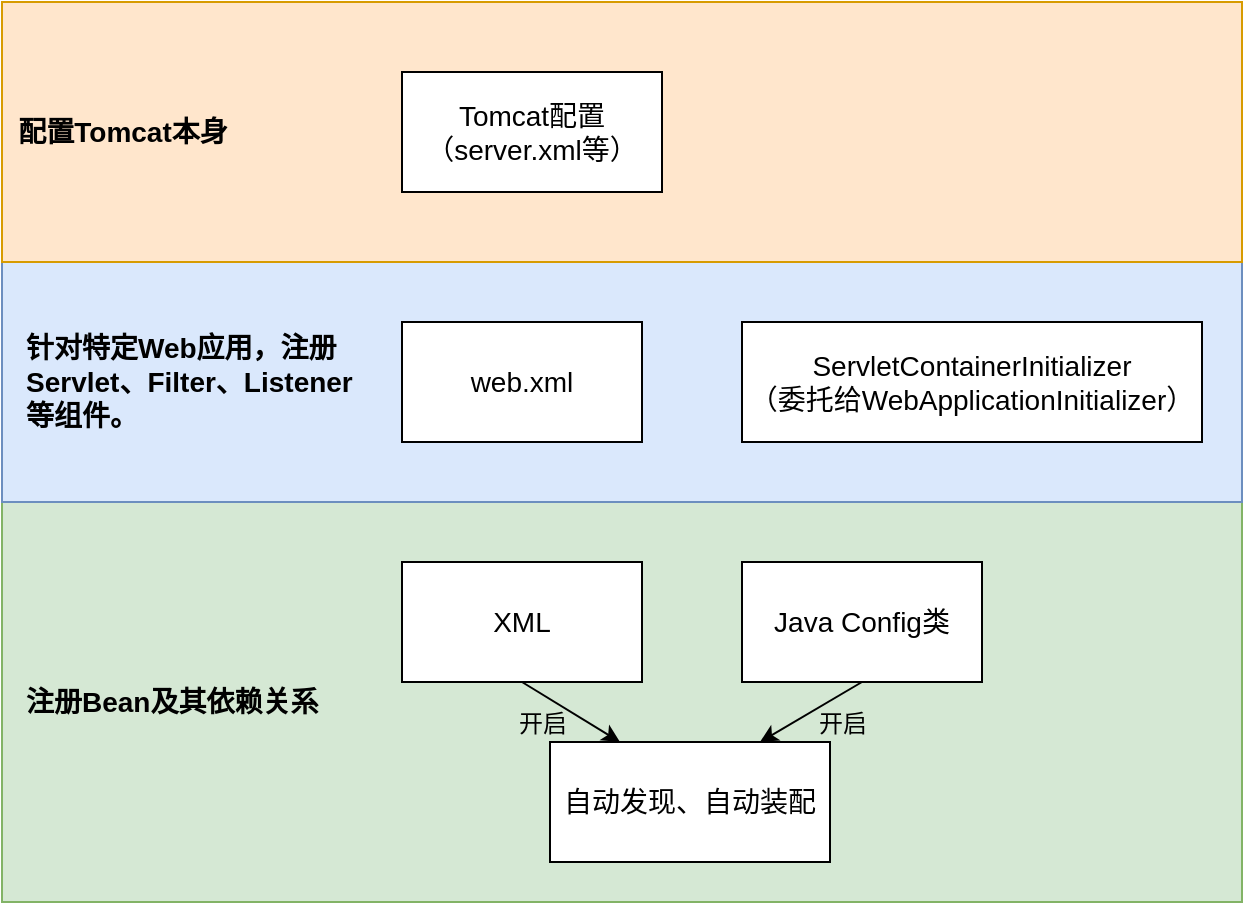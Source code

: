 <mxfile version="13.6.2" type="github">
  <diagram id="o_NL61afROuFLl70s8G4" name="Page-1">
    <mxGraphModel dx="1038" dy="548" grid="1" gridSize="10" guides="1" tooltips="1" connect="1" arrows="1" fold="1" page="1" pageScale="1" pageWidth="827" pageHeight="1169" math="0" shadow="0">
      <root>
        <mxCell id="0" />
        <mxCell id="1" parent="0" />
        <mxCell id="zePSdAftIlaU02tllaVw-1" value="" style="rounded=0;whiteSpace=wrap;html=1;fontSize=14;fillColor=#d5e8d4;strokeColor=#82b366;" vertex="1" parent="1">
          <mxGeometry y="270" width="620" height="200" as="geometry" />
        </mxCell>
        <mxCell id="zePSdAftIlaU02tllaVw-2" value="" style="rounded=0;whiteSpace=wrap;html=1;fontSize=14;fillColor=#dae8fc;strokeColor=#6c8ebf;" vertex="1" parent="1">
          <mxGeometry y="150" width="620" height="120" as="geometry" />
        </mxCell>
        <mxCell id="zePSdAftIlaU02tllaVw-3" value="" style="rounded=0;whiteSpace=wrap;html=1;fontSize=14;fillColor=#ffe6cc;strokeColor=#d79b00;" vertex="1" parent="1">
          <mxGeometry y="20" width="620" height="130" as="geometry" />
        </mxCell>
        <mxCell id="zePSdAftIlaU02tllaVw-4" value="web.xml" style="rounded=0;whiteSpace=wrap;html=1;fontSize=14;" vertex="1" parent="1">
          <mxGeometry x="200" y="180" width="120" height="60" as="geometry" />
        </mxCell>
        <mxCell id="zePSdAftIlaU02tllaVw-5" value="ServletContainerInitializer&lt;br&gt;（委托给WebApplicationInitializer）" style="rounded=0;whiteSpace=wrap;html=1;fontSize=14;" vertex="1" parent="1">
          <mxGeometry x="370" y="180" width="230" height="60" as="geometry" />
        </mxCell>
        <mxCell id="zePSdAftIlaU02tllaVw-6" style="rounded=0;orthogonalLoop=1;jettySize=auto;html=1;exitX=0.5;exitY=1;exitDx=0;exitDy=0;entryX=0.25;entryY=0;entryDx=0;entryDy=0;fontSize=14;" edge="1" parent="1" source="zePSdAftIlaU02tllaVw-7" target="zePSdAftIlaU02tllaVw-10">
          <mxGeometry relative="1" as="geometry" />
        </mxCell>
        <mxCell id="zePSdAftIlaU02tllaVw-7" value="XML" style="rounded=0;whiteSpace=wrap;html=1;fontSize=14;" vertex="1" parent="1">
          <mxGeometry x="200" y="300" width="120" height="60" as="geometry" />
        </mxCell>
        <mxCell id="zePSdAftIlaU02tllaVw-8" style="edgeStyle=none;rounded=0;orthogonalLoop=1;jettySize=auto;html=1;exitX=0.5;exitY=1;exitDx=0;exitDy=0;entryX=0.75;entryY=0;entryDx=0;entryDy=0;fontSize=14;" edge="1" parent="1" source="zePSdAftIlaU02tllaVw-9" target="zePSdAftIlaU02tllaVw-10">
          <mxGeometry relative="1" as="geometry" />
        </mxCell>
        <mxCell id="zePSdAftIlaU02tllaVw-9" value="Java Config类" style="rounded=0;whiteSpace=wrap;html=1;fontSize=14;" vertex="1" parent="1">
          <mxGeometry x="370" y="300" width="120" height="60" as="geometry" />
        </mxCell>
        <mxCell id="zePSdAftIlaU02tllaVw-10" value="自动发现、自动装配" style="rounded=0;whiteSpace=wrap;html=1;fontSize=14;" vertex="1" parent="1">
          <mxGeometry x="274" y="390" width="140" height="60" as="geometry" />
        </mxCell>
        <mxCell id="zePSdAftIlaU02tllaVw-11" value="Tomcat配置（server.xml等）" style="rounded=0;whiteSpace=wrap;html=1;fontSize=14;" vertex="1" parent="1">
          <mxGeometry x="200" y="55" width="130" height="60" as="geometry" />
        </mxCell>
        <mxCell id="zePSdAftIlaU02tllaVw-12" value="配置Tomcat本身" style="text;html=1;align=center;verticalAlign=middle;resizable=0;points=[];autosize=1;fontSize=14;fontStyle=1" vertex="1" parent="1">
          <mxGeometry y="75" width="120" height="20" as="geometry" />
        </mxCell>
        <mxCell id="zePSdAftIlaU02tllaVw-13" value="针对特定Web应用，注册&lt;br&gt;Servlet、Filter、Listener&lt;br&gt;等组件。" style="text;html=1;align=left;verticalAlign=middle;resizable=0;points=[];autosize=1;fontSize=14;fontStyle=1" vertex="1" parent="1">
          <mxGeometry x="10" y="180" width="180" height="60" as="geometry" />
        </mxCell>
        <mxCell id="zePSdAftIlaU02tllaVw-14" value="注册Bean及其依赖关系" style="text;html=1;align=left;verticalAlign=middle;resizable=0;points=[];autosize=1;fontSize=14;fontStyle=1" vertex="1" parent="1">
          <mxGeometry x="10" y="360" width="160" height="20" as="geometry" />
        </mxCell>
        <mxCell id="zePSdAftIlaU02tllaVw-15" value="&lt;font style=&quot;font-size: 12px&quot;&gt;开启&lt;/font&gt;" style="text;html=1;align=center;verticalAlign=middle;resizable=0;points=[];autosize=1;fontSize=14;" vertex="1" parent="1">
          <mxGeometry x="250" y="370" width="40" height="20" as="geometry" />
        </mxCell>
        <mxCell id="zePSdAftIlaU02tllaVw-16" value="&lt;font style=&quot;font-size: 12px&quot;&gt;开启&lt;/font&gt;" style="text;html=1;align=center;verticalAlign=middle;resizable=0;points=[];autosize=1;fontSize=14;" vertex="1" parent="1">
          <mxGeometry x="400" y="370" width="40" height="20" as="geometry" />
        </mxCell>
      </root>
    </mxGraphModel>
  </diagram>
</mxfile>
